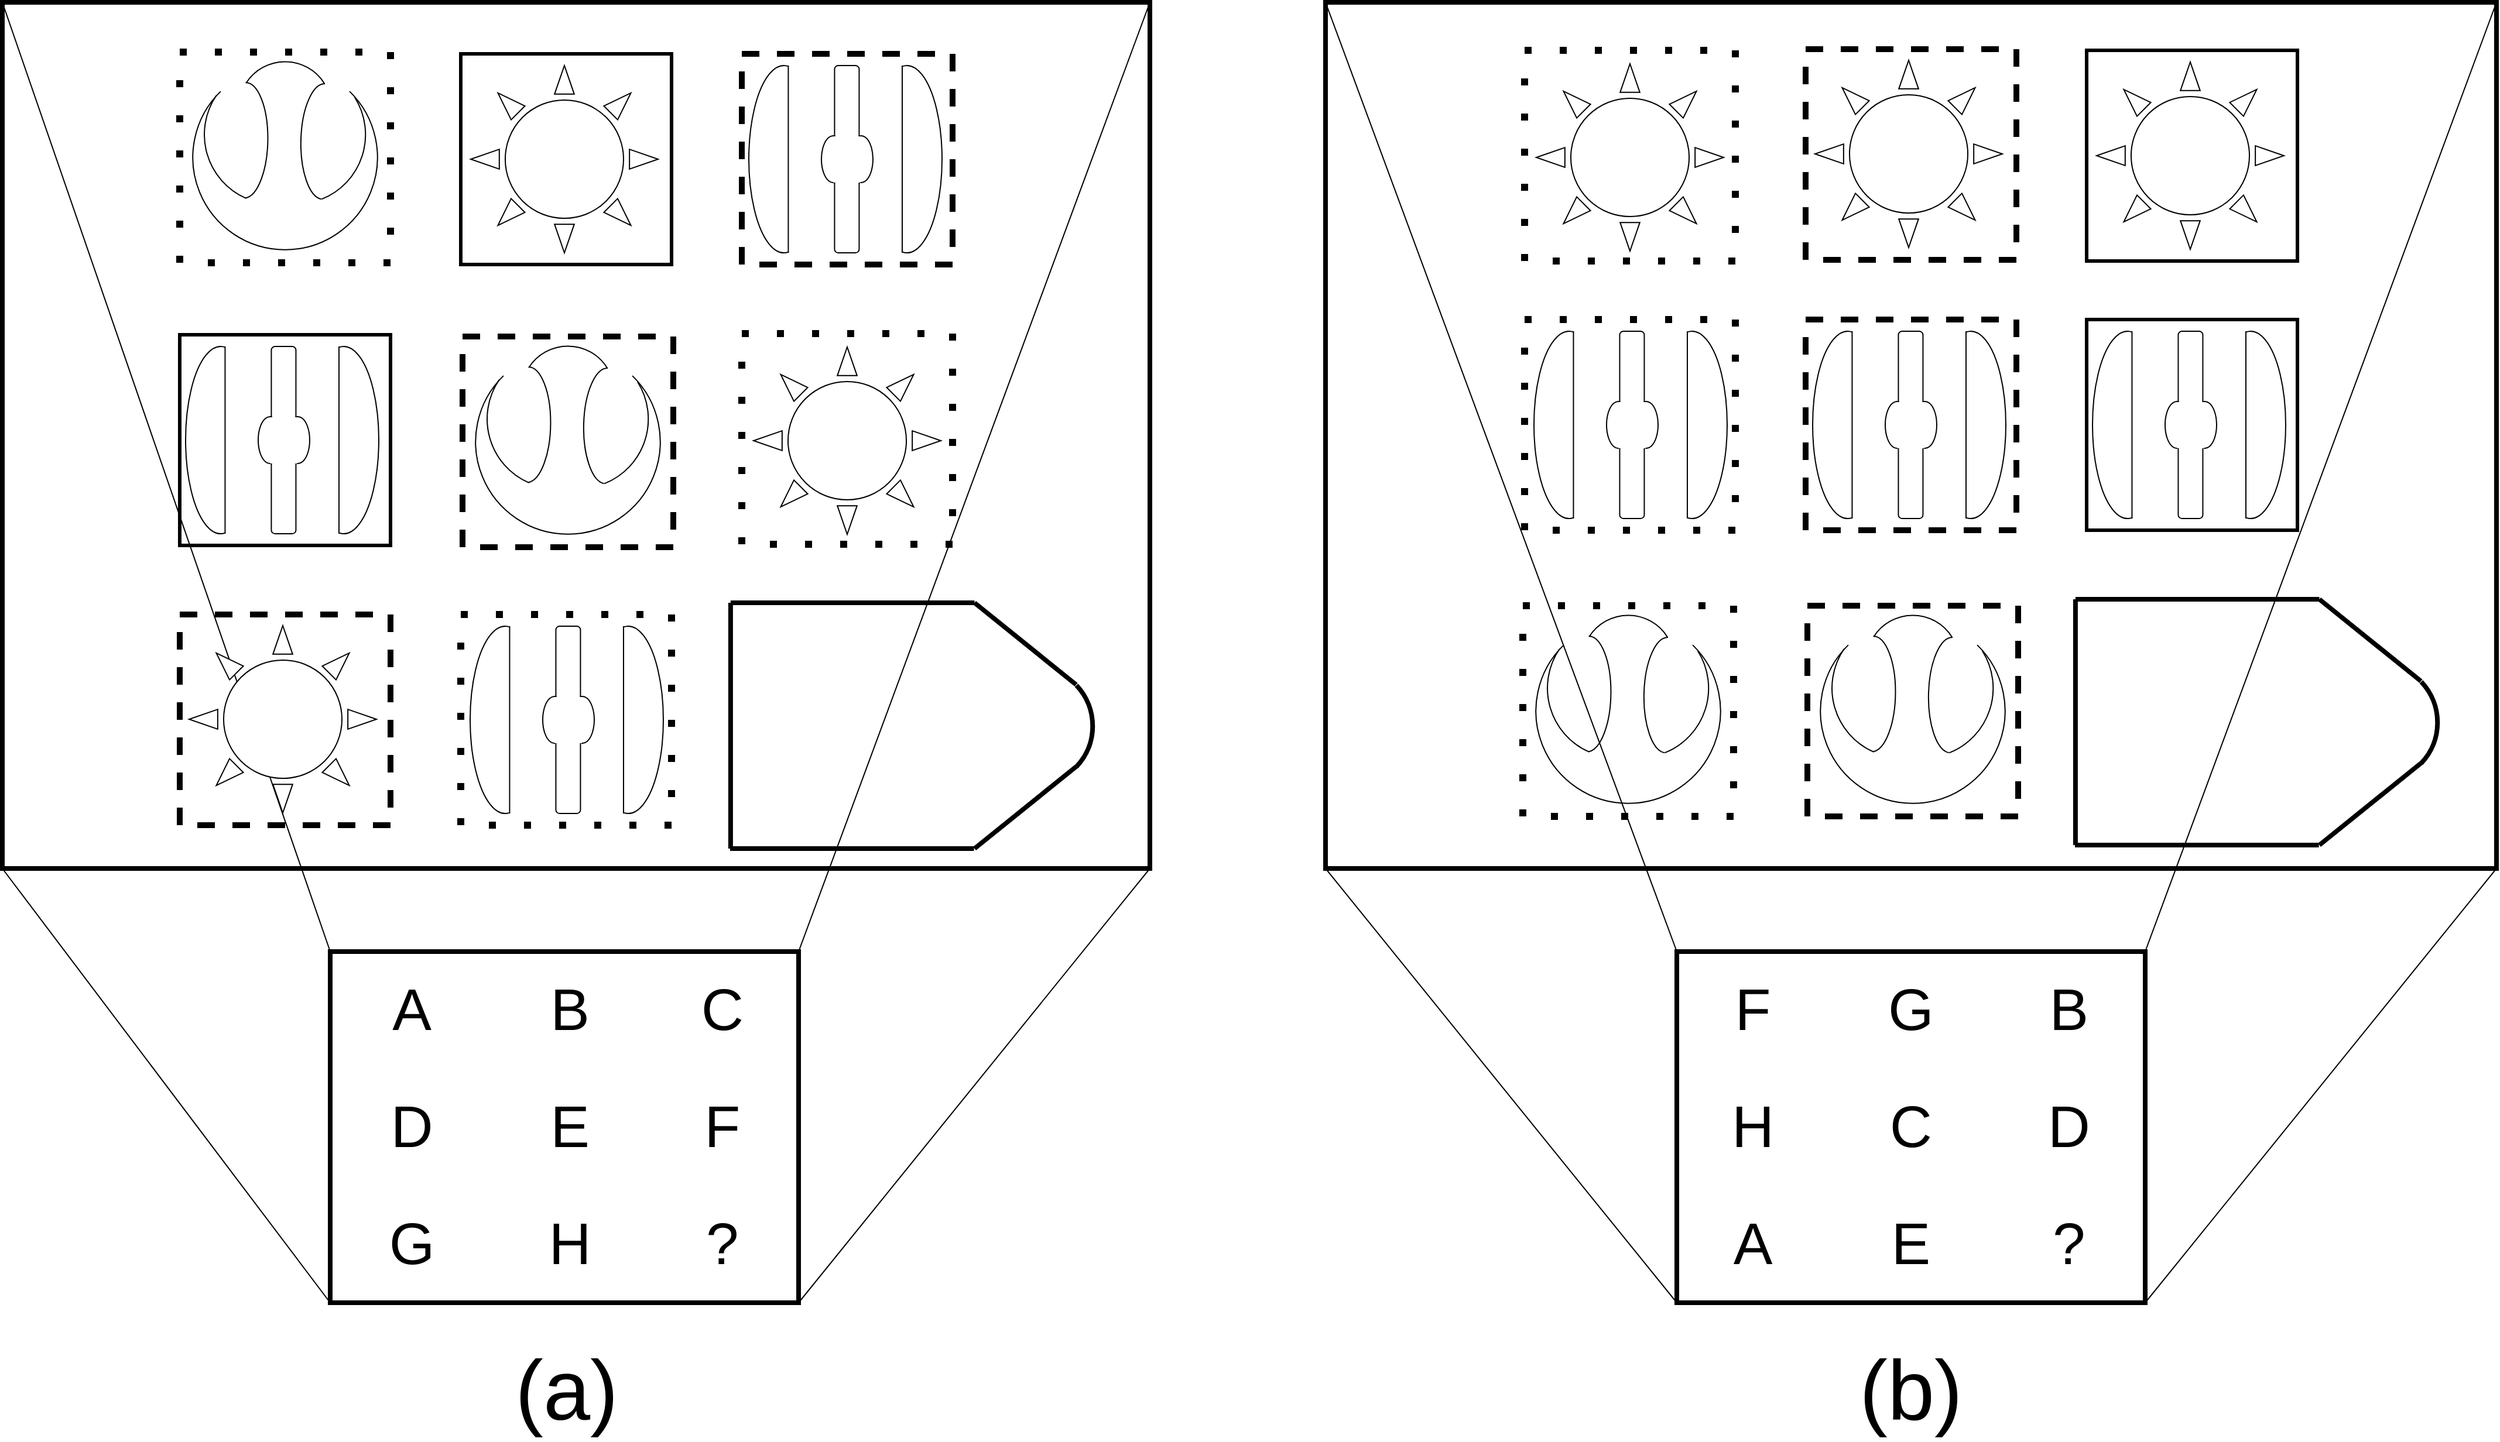 <mxfile version="12.9.13" type="device"><diagram id="jksH0G1JqViHmrjZxsYp" name="Page-1"><mxGraphModel dx="1367" dy="2660" grid="1" gridSize="10" guides="1" tooltips="1" connect="1" arrows="1" fold="1" page="1" pageScale="1" pageWidth="827" pageHeight="1169" math="0" shadow="0"><root><mxCell id="0"/><mxCell id="1" parent="0"/><mxCell id="DJVekBcL0Vunq9zLqkoI-1" value="" style="rounded=0;whiteSpace=wrap;html=1;strokeColor=#000000;strokeWidth=4;fillColor=none;" parent="1" vertex="1"><mxGeometry x="2760" y="-21" width="1000" height="740" as="geometry"/></mxCell><mxCell id="DJVekBcL0Vunq9zLqkoI-62" value="" style="group" parent="1" vertex="1" connectable="0"><mxGeometry x="3400" y="489" width="330.562" height="210" as="geometry"/></mxCell><mxCell id="DJVekBcL0Vunq9zLqkoI-63" value="" style="endArrow=none;html=1;strokeWidth=4;" parent="DJVekBcL0Vunq9zLqkoI-62" edge="1"><mxGeometry width="50" height="50" relative="1" as="geometry"><mxPoint x="0.451" y="210" as="sourcePoint"/><mxPoint x="0.451" as="targetPoint"/></mxGeometry></mxCell><mxCell id="DJVekBcL0Vunq9zLqkoI-64" value="" style="endArrow=none;html=1;strokeWidth=4;" parent="DJVekBcL0Vunq9zLqkoI-62" edge="1"><mxGeometry width="50" height="50" relative="1" as="geometry"><mxPoint x="208.744" as="sourcePoint"/><mxPoint x="0.451" as="targetPoint"/></mxGeometry></mxCell><mxCell id="DJVekBcL0Vunq9zLqkoI-65" value="" style="endArrow=none;html=1;strokeWidth=4;" parent="DJVekBcL0Vunq9zLqkoI-62" edge="1"><mxGeometry width="50" height="50" relative="1" as="geometry"><mxPoint x="208.293" y="210" as="sourcePoint"/><mxPoint y="210" as="targetPoint"/></mxGeometry></mxCell><mxCell id="DJVekBcL0Vunq9zLqkoI-66" value="" style="endArrow=none;html=1;strokeWidth=4;" parent="DJVekBcL0Vunq9zLqkoI-62" edge="1"><mxGeometry width="50" height="50" relative="1" as="geometry"><mxPoint x="208.744" as="sourcePoint"/><mxPoint x="295.533" y="70" as="targetPoint"/></mxGeometry></mxCell><mxCell id="DJVekBcL0Vunq9zLqkoI-67" value="" style="endArrow=none;html=1;strokeWidth=4;" parent="DJVekBcL0Vunq9zLqkoI-62" edge="1"><mxGeometry width="50" height="50" relative="1" as="geometry"><mxPoint x="295.533" y="140" as="sourcePoint"/><mxPoint x="208.744" y="210" as="targetPoint"/></mxGeometry></mxCell><mxCell id="DJVekBcL0Vunq9zLqkoI-68" value="" style="verticalLabelPosition=bottom;verticalAlign=top;html=1;shape=mxgraph.basic.arc;startAngle=0.755;endAngle=0.997;fillColor=none;direction=west;rotation=315;strokeWidth=4;" parent="DJVekBcL0Vunq9zLqkoI-62" vertex="1"><mxGeometry x="208.744" y="54.25" width="100.675" height="101.5" as="geometry"/></mxCell><mxCell id="QsXXoDZoos-LrHOMUJ7a-1" value="" style="group" vertex="1" connectable="0" parent="1"><mxGeometry x="3410" y="20" width="180" height="180" as="geometry"/></mxCell><mxCell id="DJVekBcL0Vunq9zLqkoI-5" value="" style="whiteSpace=wrap;html=1;aspect=fixed;strokeColor=#000000;strokeWidth=3;fillColor=none;" parent="QsXXoDZoos-LrHOMUJ7a-1" vertex="1"><mxGeometry width="180" height="180" as="geometry"/></mxCell><mxCell id="DJVekBcL0Vunq9zLqkoI-53" value="" style="verticalLabelPosition=bottom;verticalAlign=top;html=1;shape=mxgraph.basic.sun" parent="QsXXoDZoos-LrHOMUJ7a-1" vertex="1"><mxGeometry x="8.49" y="10" width="160" height="160" as="geometry"/></mxCell><mxCell id="QsXXoDZoos-LrHOMUJ7a-2" value="" style="group" vertex="1" connectable="0" parent="1"><mxGeometry x="2930" y="250" width="180" height="180" as="geometry"/></mxCell><mxCell id="DJVekBcL0Vunq9zLqkoI-8" value="" style="whiteSpace=wrap;html=1;aspect=fixed;strokeColor=#000000;strokeWidth=6;fillColor=none;dashed=1;dashPattern=1 4;" parent="QsXXoDZoos-LrHOMUJ7a-2" vertex="1"><mxGeometry width="180" height="180" as="geometry"/></mxCell><mxCell id="DJVekBcL0Vunq9zLqkoI-33" value="" style="group" parent="QsXXoDZoos-LrHOMUJ7a-2" vertex="1" connectable="0"><mxGeometry x="8" y="10" width="164.99" height="160" as="geometry"/></mxCell><mxCell id="DJVekBcL0Vunq9zLqkoI-34" value="" style="verticalLabelPosition=bottom;verticalAlign=top;html=1;shape=mxgraph.basic.arc;startAngle=0.479;endAngle=0.021;rotation=-180;" parent="DJVekBcL0Vunq9zLqkoI-33" vertex="1"><mxGeometry x="104.99" width="60" height="160" as="geometry"/></mxCell><mxCell id="DJVekBcL0Vunq9zLqkoI-35" value="" style="endArrow=none;html=1;" parent="DJVekBcL0Vunq9zLqkoI-33" edge="1"><mxGeometry width="50" height="50" relative="1" as="geometry"><mxPoint x="130.99" as="sourcePoint"/><mxPoint x="130.99" y="160" as="targetPoint"/></mxGeometry></mxCell><mxCell id="DJVekBcL0Vunq9zLqkoI-36" value="" style="rounded=1;whiteSpace=wrap;html=1;rotation=90;fillColor=none;" parent="DJVekBcL0Vunq9zLqkoI-33" vertex="1"><mxGeometry x="3.72" y="69.5" width="160" height="21" as="geometry"/></mxCell><mxCell id="DJVekBcL0Vunq9zLqkoI-37" value="" style="verticalLabelPosition=bottom;verticalAlign=top;html=1;shape=mxgraph.basic.arc;startAngle=0.479;endAngle=0.021;" parent="DJVekBcL0Vunq9zLqkoI-33" vertex="1"><mxGeometry width="60" height="160" as="geometry"/></mxCell><mxCell id="DJVekBcL0Vunq9zLqkoI-38" value="" style="endArrow=none;html=1;" parent="DJVekBcL0Vunq9zLqkoI-33" edge="1"><mxGeometry width="50" height="50" relative="1" as="geometry"><mxPoint x="33.72" y="160" as="sourcePoint"/><mxPoint x="33.72" as="targetPoint"/></mxGeometry></mxCell><mxCell id="DJVekBcL0Vunq9zLqkoI-39" value="" style="verticalLabelPosition=bottom;verticalAlign=top;html=1;shape=mxgraph.basic.arc;startAngle=0.466;endAngle=0.029;strokeWidth=1;fillColor=#000000;" parent="DJVekBcL0Vunq9zLqkoI-33" vertex="1"><mxGeometry x="61.99" y="60" width="20" height="40" as="geometry"/></mxCell><mxCell id="DJVekBcL0Vunq9zLqkoI-40" value="" style="verticalLabelPosition=bottom;verticalAlign=top;html=1;shape=mxgraph.basic.arc;startAngle=0.466;endAngle=0.029;strokeWidth=1;fillColor=#000000;direction=west;" parent="DJVekBcL0Vunq9zLqkoI-33" vertex="1"><mxGeometry x="85.99" y="60" width="20" height="40" as="geometry"/></mxCell><mxCell id="DJVekBcL0Vunq9zLqkoI-41" value="" style="rounded=0;whiteSpace=wrap;html=1;strokeWidth=1;fillColor=#FFFFFF;strokeColor=none;" parent="DJVekBcL0Vunq9zLqkoI-33" vertex="1"><mxGeometry x="72.22" y="60.5" width="23" height="39.5" as="geometry"/></mxCell><mxCell id="QsXXoDZoos-LrHOMUJ7a-3" value="" style="group" vertex="1" connectable="0" parent="1"><mxGeometry x="3170" y="250" width="180" height="180" as="geometry"/></mxCell><mxCell id="DJVekBcL0Vunq9zLqkoI-7" value="" style="whiteSpace=wrap;html=1;aspect=fixed;strokeColor=#000000;strokeWidth=5;fillColor=none;dashed=1;perimeterSpacing=1;" parent="QsXXoDZoos-LrHOMUJ7a-3" vertex="1"><mxGeometry width="180" height="180" as="geometry"/></mxCell><mxCell id="DJVekBcL0Vunq9zLqkoI-24" value="" style="group" parent="QsXXoDZoos-LrHOMUJ7a-3" vertex="1" connectable="0"><mxGeometry x="6" y="10" width="164.99" height="160" as="geometry"/></mxCell><mxCell id="DJVekBcL0Vunq9zLqkoI-25" value="" style="verticalLabelPosition=bottom;verticalAlign=top;html=1;shape=mxgraph.basic.arc;startAngle=0.479;endAngle=0.021;rotation=-180;" parent="DJVekBcL0Vunq9zLqkoI-24" vertex="1"><mxGeometry x="104.99" width="60" height="160" as="geometry"/></mxCell><mxCell id="DJVekBcL0Vunq9zLqkoI-26" value="" style="endArrow=none;html=1;" parent="DJVekBcL0Vunq9zLqkoI-24" edge="1"><mxGeometry width="50" height="50" relative="1" as="geometry"><mxPoint x="130.99" as="sourcePoint"/><mxPoint x="130.99" y="160" as="targetPoint"/></mxGeometry></mxCell><mxCell id="DJVekBcL0Vunq9zLqkoI-27" value="" style="rounded=1;whiteSpace=wrap;html=1;rotation=90;fillColor=none;" parent="DJVekBcL0Vunq9zLqkoI-24" vertex="1"><mxGeometry x="3.72" y="69.5" width="160" height="21" as="geometry"/></mxCell><mxCell id="DJVekBcL0Vunq9zLqkoI-28" value="" style="verticalLabelPosition=bottom;verticalAlign=top;html=1;shape=mxgraph.basic.arc;startAngle=0.479;endAngle=0.021;" parent="DJVekBcL0Vunq9zLqkoI-24" vertex="1"><mxGeometry width="60" height="160" as="geometry"/></mxCell><mxCell id="DJVekBcL0Vunq9zLqkoI-29" value="" style="endArrow=none;html=1;" parent="DJVekBcL0Vunq9zLqkoI-24" edge="1"><mxGeometry width="50" height="50" relative="1" as="geometry"><mxPoint x="33.72" y="160" as="sourcePoint"/><mxPoint x="33.72" as="targetPoint"/></mxGeometry></mxCell><mxCell id="DJVekBcL0Vunq9zLqkoI-30" value="" style="verticalLabelPosition=bottom;verticalAlign=top;html=1;shape=mxgraph.basic.arc;startAngle=0.466;endAngle=0.029;strokeWidth=1;fillColor=#000000;" parent="DJVekBcL0Vunq9zLqkoI-24" vertex="1"><mxGeometry x="61.99" y="60" width="20" height="40" as="geometry"/></mxCell><mxCell id="DJVekBcL0Vunq9zLqkoI-31" value="" style="verticalLabelPosition=bottom;verticalAlign=top;html=1;shape=mxgraph.basic.arc;startAngle=0.466;endAngle=0.029;strokeWidth=1;fillColor=#000000;direction=west;" parent="DJVekBcL0Vunq9zLqkoI-24" vertex="1"><mxGeometry x="85.99" y="60" width="20" height="40" as="geometry"/></mxCell><mxCell id="DJVekBcL0Vunq9zLqkoI-32" value="" style="rounded=0;whiteSpace=wrap;html=1;strokeWidth=1;fillColor=#FFFFFF;strokeColor=none;" parent="DJVekBcL0Vunq9zLqkoI-24" vertex="1"><mxGeometry x="72.22" y="60.5" width="23" height="39.5" as="geometry"/></mxCell><mxCell id="QsXXoDZoos-LrHOMUJ7a-4" value="" style="group" vertex="1" connectable="0" parent="1"><mxGeometry x="2906.993" y="473.003" width="223" height="223" as="geometry"/></mxCell><mxCell id="DJVekBcL0Vunq9zLqkoI-9" value="" style="group" parent="QsXXoDZoos-LrHOMUJ7a-4" vertex="1" connectable="0"><mxGeometry width="223" height="223" as="geometry"/></mxCell><mxCell id="DJVekBcL0Vunq9zLqkoI-10" value="" style="verticalLabelPosition=bottom;verticalAlign=top;html=1;shape=mxgraph.basic.arc;startAngle=0.248;endAngle=0.002;direction=east;rotation=315;" parent="DJVekBcL0Vunq9zLqkoI-9" vertex="1"><mxGeometry x="32.658" y="32.658" width="157.685" height="157.685" as="geometry"/></mxCell><mxCell id="DJVekBcL0Vunq9zLqkoI-11" value="" style="verticalLabelPosition=bottom;verticalAlign=top;html=1;shape=mxgraph.basic.arc;startAngle=0.657;endAngle=0.938;rotation=1;direction=west;" parent="DJVekBcL0Vunq9zLqkoI-9" vertex="1"><mxGeometry x="62.223" y="32.658" width="117.919" height="118.609" as="geometry"/></mxCell><mxCell id="DJVekBcL0Vunq9zLqkoI-12" value="" style="verticalLabelPosition=bottom;verticalAlign=top;html=1;shape=mxgraph.basic.arc;startAngle=0.657;endAngle=0.938;rotation=1;direction=west;flipH=1;" parent="DJVekBcL0Vunq9zLqkoI-9" vertex="1"><mxGeometry x="42.513" y="32.658" width="117.919" height="118.609" as="geometry"/></mxCell><mxCell id="DJVekBcL0Vunq9zLqkoI-13" value="" style="verticalLabelPosition=bottom;verticalAlign=top;html=1;shape=mxgraph.basic.arc;startAngle=0.5;endAngle=0.988;rotation=1;direction=west;" parent="DJVekBcL0Vunq9zLqkoI-9" vertex="1"><mxGeometry x="57.296" y="47.441" width="39.421" height="98.898" as="geometry"/></mxCell><mxCell id="DJVekBcL0Vunq9zLqkoI-14" value="" style="verticalLabelPosition=bottom;verticalAlign=top;html=1;shape=mxgraph.basic.arc;startAngle=0.5;endAngle=0.988;rotation=1;direction=west;flipH=1;" parent="DJVekBcL0Vunq9zLqkoI-9" vertex="1"><mxGeometry x="124.952" y="48.426" width="39.421" height="98.898" as="geometry"/></mxCell><mxCell id="DJVekBcL0Vunq9zLqkoI-15" value="" style="verticalLabelPosition=bottom;verticalAlign=top;html=1;shape=mxgraph.basic.arc;startAngle=0.839;endAngle=0.162;" parent="DJVekBcL0Vunq9zLqkoI-9" vertex="1"><mxGeometry x="72.079" y="29.701" width="78.842" height="78.497" as="geometry"/></mxCell><mxCell id="DJVekBcL0Vunq9zLqkoI-16" value="" style="whiteSpace=wrap;html=1;aspect=fixed;strokeColor=#000000;strokeWidth=6;fillColor=none;dashed=1;dashPattern=1 4;" parent="DJVekBcL0Vunq9zLqkoI-9" vertex="1"><mxGeometry x="21.497" y="21.497" width="180" height="180" as="geometry"/></mxCell><mxCell id="QsXXoDZoos-LrHOMUJ7a-5" value="" style="group" vertex="1" connectable="0" parent="1"><mxGeometry x="3170" y="19" width="180" height="180" as="geometry"/></mxCell><mxCell id="DJVekBcL0Vunq9zLqkoI-6" value="" style="whiteSpace=wrap;html=1;aspect=fixed;strokeColor=#000000;strokeWidth=5;fillColor=none;dashed=1;perimeterSpacing=1;" parent="QsXXoDZoos-LrHOMUJ7a-5" vertex="1"><mxGeometry width="180" height="180" as="geometry"/></mxCell><mxCell id="DJVekBcL0Vunq9zLqkoI-51" value="" style="verticalLabelPosition=bottom;verticalAlign=top;html=1;shape=mxgraph.basic.sun" parent="QsXXoDZoos-LrHOMUJ7a-5" vertex="1"><mxGeometry x="8" y="9.5" width="160" height="160" as="geometry"/></mxCell><mxCell id="QsXXoDZoos-LrHOMUJ7a-6" value="" style="group" vertex="1" connectable="0" parent="1"><mxGeometry x="3410" y="250" width="180" height="180" as="geometry"/></mxCell><mxCell id="DJVekBcL0Vunq9zLqkoI-4" value="" style="whiteSpace=wrap;html=1;aspect=fixed;strokeColor=#000000;strokeWidth=3;fillColor=none;" parent="QsXXoDZoos-LrHOMUJ7a-6" vertex="1"><mxGeometry width="180" height="180" as="geometry"/></mxCell><mxCell id="DJVekBcL0Vunq9zLqkoI-42" value="" style="group" parent="QsXXoDZoos-LrHOMUJ7a-6" vertex="1" connectable="0"><mxGeometry x="5" y="10" width="164.99" height="160" as="geometry"/></mxCell><mxCell id="DJVekBcL0Vunq9zLqkoI-43" value="" style="verticalLabelPosition=bottom;verticalAlign=top;html=1;shape=mxgraph.basic.arc;startAngle=0.479;endAngle=0.021;rotation=-180;" parent="DJVekBcL0Vunq9zLqkoI-42" vertex="1"><mxGeometry x="104.99" width="60" height="160" as="geometry"/></mxCell><mxCell id="DJVekBcL0Vunq9zLqkoI-44" value="" style="endArrow=none;html=1;" parent="DJVekBcL0Vunq9zLqkoI-42" edge="1"><mxGeometry width="50" height="50" relative="1" as="geometry"><mxPoint x="130.99" as="sourcePoint"/><mxPoint x="130.99" y="160" as="targetPoint"/></mxGeometry></mxCell><mxCell id="DJVekBcL0Vunq9zLqkoI-45" value="" style="rounded=1;whiteSpace=wrap;html=1;rotation=90;fillColor=none;" parent="DJVekBcL0Vunq9zLqkoI-42" vertex="1"><mxGeometry x="3.72" y="69.5" width="160" height="21" as="geometry"/></mxCell><mxCell id="DJVekBcL0Vunq9zLqkoI-46" value="" style="verticalLabelPosition=bottom;verticalAlign=top;html=1;shape=mxgraph.basic.arc;startAngle=0.479;endAngle=0.021;" parent="DJVekBcL0Vunq9zLqkoI-42" vertex="1"><mxGeometry width="60" height="160" as="geometry"/></mxCell><mxCell id="DJVekBcL0Vunq9zLqkoI-47" value="" style="endArrow=none;html=1;" parent="DJVekBcL0Vunq9zLqkoI-42" edge="1"><mxGeometry width="50" height="50" relative="1" as="geometry"><mxPoint x="33.72" y="160" as="sourcePoint"/><mxPoint x="33.72" as="targetPoint"/></mxGeometry></mxCell><mxCell id="DJVekBcL0Vunq9zLqkoI-48" value="" style="verticalLabelPosition=bottom;verticalAlign=top;html=1;shape=mxgraph.basic.arc;startAngle=0.466;endAngle=0.029;strokeWidth=1;fillColor=#000000;" parent="DJVekBcL0Vunq9zLqkoI-42" vertex="1"><mxGeometry x="61.99" y="60" width="20" height="40" as="geometry"/></mxCell><mxCell id="DJVekBcL0Vunq9zLqkoI-49" value="" style="verticalLabelPosition=bottom;verticalAlign=top;html=1;shape=mxgraph.basic.arc;startAngle=0.466;endAngle=0.029;strokeWidth=1;fillColor=#000000;direction=west;" parent="DJVekBcL0Vunq9zLqkoI-42" vertex="1"><mxGeometry x="85.99" y="60" width="20" height="40" as="geometry"/></mxCell><mxCell id="DJVekBcL0Vunq9zLqkoI-50" value="" style="rounded=0;whiteSpace=wrap;html=1;strokeWidth=1;fillColor=#FFFFFF;strokeColor=none;" parent="DJVekBcL0Vunq9zLqkoI-42" vertex="1"><mxGeometry x="72.22" y="60.5" width="23" height="39.5" as="geometry"/></mxCell><mxCell id="QsXXoDZoos-LrHOMUJ7a-7" value="" style="group" vertex="1" connectable="0" parent="1"><mxGeometry x="2930" y="20" width="180" height="180" as="geometry"/></mxCell><mxCell id="DJVekBcL0Vunq9zLqkoI-2" value="" style="whiteSpace=wrap;html=1;aspect=fixed;strokeColor=#000000;strokeWidth=6;fillColor=none;dashed=1;dashPattern=1 4;" parent="QsXXoDZoos-LrHOMUJ7a-7" vertex="1"><mxGeometry width="180" height="180" as="geometry"/></mxCell><mxCell id="DJVekBcL0Vunq9zLqkoI-52" value="" style="verticalLabelPosition=bottom;verticalAlign=top;html=1;shape=mxgraph.basic.sun" parent="QsXXoDZoos-LrHOMUJ7a-7" vertex="1"><mxGeometry x="10" y="11.5" width="160" height="160" as="geometry"/></mxCell><mxCell id="QsXXoDZoos-LrHOMUJ7a-69" value="" style="rounded=0;whiteSpace=wrap;html=1;strokeColor=#000000;strokeWidth=4;fillColor=none;" vertex="1" parent="1"><mxGeometry x="1630" y="-21" width="980" height="740" as="geometry"/></mxCell><mxCell id="QsXXoDZoos-LrHOMUJ7a-131" value="&lt;table border=&quot;0&quot; width=&quot;100%&quot; style=&quot;width: 100% ; height: 100% ; border-collapse: collapse ; font-size: 50px&quot;&gt;&lt;tbody&gt;&lt;tr&gt;&lt;td align=&quot;center&quot;&gt;&lt;font style=&quot;font-size: 50px&quot;&gt;A&lt;/font&gt;&lt;/td&gt;&lt;td align=&quot;center&quot;&gt;&lt;font style=&quot;font-size: 50px&quot;&gt;B&lt;/font&gt;&lt;/td&gt;&lt;td align=&quot;center&quot;&gt;&lt;font style=&quot;font-size: 50px&quot;&gt;C&lt;/font&gt;&lt;/td&gt;&lt;/tr&gt;&lt;tr&gt;&lt;td align=&quot;center&quot;&gt;&lt;font style=&quot;font-size: 50px&quot;&gt;D&lt;/font&gt;&lt;/td&gt;&lt;td align=&quot;center&quot;&gt;&lt;font style=&quot;font-size: 50px&quot;&gt;E&lt;/font&gt;&lt;/td&gt;&lt;td align=&quot;center&quot;&gt;&lt;font style=&quot;font-size: 50px&quot;&gt;F&lt;/font&gt;&lt;/td&gt;&lt;/tr&gt;&lt;tr&gt;&lt;td align=&quot;center&quot;&gt;&lt;font style=&quot;font-size: 50px&quot;&gt;G&lt;/font&gt;&lt;/td&gt;&lt;td align=&quot;center&quot;&gt;&lt;font style=&quot;font-size: 50px&quot;&gt;H&lt;/font&gt;&lt;/td&gt;&lt;td align=&quot;center&quot;&gt;&lt;font style=&quot;font-size: 50px&quot;&gt;?&lt;/font&gt;&lt;/td&gt;&lt;/tr&gt;&lt;/tbody&gt;&lt;/table&gt;" style="text;html=1;strokeColor=#000000;fillColor=none;overflow=fill;strokeWidth=4;" vertex="1" parent="1"><mxGeometry x="1910" y="790" width="400" height="300" as="geometry"/></mxCell><mxCell id="QsXXoDZoos-LrHOMUJ7a-132" value="&lt;table border=&quot;0&quot; width=&quot;100%&quot; style=&quot;width: 100% ; height: 100% ; border-collapse: collapse ; font-size: 50px&quot;&gt;&lt;tbody&gt;&lt;tr&gt;&lt;td align=&quot;center&quot;&gt;&lt;font style=&quot;font-size: 50px&quot;&gt;F&lt;/font&gt;&lt;/td&gt;&lt;td align=&quot;center&quot;&gt;&lt;font style=&quot;font-size: 50px&quot;&gt;G&lt;/font&gt;&lt;/td&gt;&lt;td align=&quot;center&quot;&gt;&lt;font style=&quot;font-size: 50px&quot;&gt;B&lt;/font&gt;&lt;/td&gt;&lt;/tr&gt;&lt;tr&gt;&lt;td align=&quot;center&quot;&gt;&lt;font style=&quot;font-size: 50px&quot;&gt;H&lt;/font&gt;&lt;/td&gt;&lt;td align=&quot;center&quot;&gt;&lt;font style=&quot;font-size: 50px&quot;&gt;C&lt;/font&gt;&lt;/td&gt;&lt;td align=&quot;center&quot;&gt;&lt;font style=&quot;font-size: 50px&quot;&gt;D&lt;/font&gt;&lt;/td&gt;&lt;/tr&gt;&lt;tr&gt;&lt;td align=&quot;center&quot;&gt;&lt;font style=&quot;font-size: 50px&quot;&gt;A&lt;/font&gt;&lt;/td&gt;&lt;td align=&quot;center&quot;&gt;&lt;font style=&quot;font-size: 50px&quot;&gt;E&lt;/font&gt;&lt;/td&gt;&lt;td align=&quot;center&quot;&gt;&lt;font style=&quot;font-size: 50px&quot;&gt;?&lt;/font&gt;&lt;/td&gt;&lt;/tr&gt;&lt;/tbody&gt;&lt;/table&gt;" style="text;html=1;strokeColor=#000000;fillColor=none;overflow=fill;strokeWidth=4;" vertex="1" parent="1"><mxGeometry x="3060" y="790" width="400" height="300" as="geometry"/></mxCell><mxCell id="QsXXoDZoos-LrHOMUJ7a-139" value="" style="endArrow=none;html=1;entryX=0;entryY=1;entryDx=0;entryDy=0;exitX=0;exitY=1;exitDx=0;exitDy=0;" edge="1" parent="1" source="QsXXoDZoos-LrHOMUJ7a-69" target="QsXXoDZoos-LrHOMUJ7a-131"><mxGeometry width="50" height="50" relative="1" as="geometry"><mxPoint x="1350" y="230" as="sourcePoint"/><mxPoint x="1400" y="180" as="targetPoint"/></mxGeometry></mxCell><mxCell id="QsXXoDZoos-LrHOMUJ7a-140" value="" style="endArrow=none;html=1;entryX=0;entryY=0;entryDx=0;entryDy=0;exitX=0;exitY=0;exitDx=0;exitDy=0;" edge="1" parent="1" source="QsXXoDZoos-LrHOMUJ7a-69" target="QsXXoDZoos-LrHOMUJ7a-131"><mxGeometry width="50" height="50" relative="1" as="geometry"><mxPoint x="1200" y="500" as="sourcePoint"/><mxPoint x="1250" y="450" as="targetPoint"/></mxGeometry></mxCell><mxCell id="QsXXoDZoos-LrHOMUJ7a-141" value="" style="endArrow=none;html=1;entryX=1;entryY=0;entryDx=0;entryDy=0;exitX=1;exitY=0;exitDx=0;exitDy=0;" edge="1" parent="1" source="QsXXoDZoos-LrHOMUJ7a-69" target="QsXXoDZoos-LrHOMUJ7a-131"><mxGeometry width="50" height="50" relative="1" as="geometry"><mxPoint x="1280" y="340" as="sourcePoint"/><mxPoint x="1330" y="290" as="targetPoint"/></mxGeometry></mxCell><mxCell id="QsXXoDZoos-LrHOMUJ7a-142" value="" style="endArrow=none;html=1;entryX=1;entryY=1;entryDx=0;entryDy=0;exitX=1;exitY=1;exitDx=0;exitDy=0;" edge="1" parent="1" source="QsXXoDZoos-LrHOMUJ7a-69" target="QsXXoDZoos-LrHOMUJ7a-131"><mxGeometry width="50" height="50" relative="1" as="geometry"><mxPoint x="1260" y="470" as="sourcePoint"/><mxPoint x="1310" y="420" as="targetPoint"/></mxGeometry></mxCell><mxCell id="QsXXoDZoos-LrHOMUJ7a-143" value="" style="endArrow=none;html=1;entryX=0;entryY=0;entryDx=0;entryDy=0;exitX=0;exitY=0;exitDx=0;exitDy=0;" edge="1" parent="1" source="QsXXoDZoos-LrHOMUJ7a-132" target="DJVekBcL0Vunq9zLqkoI-1"><mxGeometry width="50" height="50" relative="1" as="geometry"><mxPoint x="2670" y="-430" as="sourcePoint"/><mxPoint x="2720" y="-480" as="targetPoint"/></mxGeometry></mxCell><mxCell id="QsXXoDZoos-LrHOMUJ7a-144" value="" style="endArrow=none;html=1;entryX=1;entryY=0;entryDx=0;entryDy=0;exitX=1;exitY=0;exitDx=0;exitDy=0;" edge="1" parent="1" source="QsXXoDZoos-LrHOMUJ7a-132" target="DJVekBcL0Vunq9zLqkoI-1"><mxGeometry width="50" height="50" relative="1" as="geometry"><mxPoint x="2940" y="-380" as="sourcePoint"/><mxPoint x="2990" y="-430" as="targetPoint"/></mxGeometry></mxCell><mxCell id="QsXXoDZoos-LrHOMUJ7a-145" value="" style="endArrow=none;html=1;entryX=0;entryY=1;entryDx=0;entryDy=0;exitX=0;exitY=1;exitDx=0;exitDy=0;" edge="1" parent="1" source="QsXXoDZoos-LrHOMUJ7a-132" target="DJVekBcL0Vunq9zLqkoI-1"><mxGeometry width="50" height="50" relative="1" as="geometry"><mxPoint x="3030" y="-360" as="sourcePoint"/><mxPoint x="3080" y="-410" as="targetPoint"/></mxGeometry></mxCell><mxCell id="QsXXoDZoos-LrHOMUJ7a-146" value="" style="endArrow=none;html=1;entryX=1;entryY=1;entryDx=0;entryDy=0;exitX=1;exitY=1;exitDx=0;exitDy=0;" edge="1" parent="1" source="QsXXoDZoos-LrHOMUJ7a-132" target="DJVekBcL0Vunq9zLqkoI-1"><mxGeometry width="50" height="50" relative="1" as="geometry"><mxPoint x="3450" y="-580" as="sourcePoint"/><mxPoint x="3500" y="-630" as="targetPoint"/></mxGeometry></mxCell><mxCell id="QsXXoDZoos-LrHOMUJ7a-147" value="&lt;font style=&quot;font-size: 72px&quot;&gt;(a)&lt;/font&gt;" style="text;html=1;strokeColor=none;fillColor=none;align=center;verticalAlign=middle;whiteSpace=wrap;rounded=0;" vertex="1" parent="1"><mxGeometry x="2091.5" y="1140" width="40" height="50" as="geometry"/></mxCell><mxCell id="QsXXoDZoos-LrHOMUJ7a-148" value="&lt;font style=&quot;font-size: 72px&quot;&gt;(b)&lt;/font&gt;" style="text;html=1;strokeColor=none;fillColor=none;align=center;verticalAlign=middle;whiteSpace=wrap;rounded=0;" vertex="1" parent="1"><mxGeometry x="3240" y="1140" width="40" height="50" as="geometry"/></mxCell><mxCell id="QsXXoDZoos-LrHOMUJ7a-151" value="" style="group;strokeWidth=4;" vertex="1" connectable="0" parent="1"><mxGeometry x="3150.003" y="473.003" width="223" height="223" as="geometry"/></mxCell><mxCell id="QsXXoDZoos-LrHOMUJ7a-152" value="" style="group" vertex="1" connectable="0" parent="QsXXoDZoos-LrHOMUJ7a-151"><mxGeometry width="223" height="223" as="geometry"/></mxCell><mxCell id="QsXXoDZoos-LrHOMUJ7a-153" value="" style="verticalLabelPosition=bottom;verticalAlign=top;html=1;shape=mxgraph.basic.arc;startAngle=0.248;endAngle=0.002;direction=east;rotation=315;" vertex="1" parent="QsXXoDZoos-LrHOMUJ7a-152"><mxGeometry x="32.658" y="32.658" width="157.685" height="157.685" as="geometry"/></mxCell><mxCell id="QsXXoDZoos-LrHOMUJ7a-154" value="" style="verticalLabelPosition=bottom;verticalAlign=top;html=1;shape=mxgraph.basic.arc;startAngle=0.657;endAngle=0.938;rotation=1;direction=west;" vertex="1" parent="QsXXoDZoos-LrHOMUJ7a-152"><mxGeometry x="62.223" y="32.658" width="117.919" height="118.609" as="geometry"/></mxCell><mxCell id="QsXXoDZoos-LrHOMUJ7a-155" value="" style="verticalLabelPosition=bottom;verticalAlign=top;html=1;shape=mxgraph.basic.arc;startAngle=0.657;endAngle=0.938;rotation=1;direction=west;flipH=1;" vertex="1" parent="QsXXoDZoos-LrHOMUJ7a-152"><mxGeometry x="42.513" y="32.658" width="117.919" height="118.609" as="geometry"/></mxCell><mxCell id="QsXXoDZoos-LrHOMUJ7a-156" value="" style="verticalLabelPosition=bottom;verticalAlign=top;html=1;shape=mxgraph.basic.arc;startAngle=0.5;endAngle=0.988;rotation=1;direction=west;" vertex="1" parent="QsXXoDZoos-LrHOMUJ7a-152"><mxGeometry x="57.296" y="47.441" width="39.421" height="98.898" as="geometry"/></mxCell><mxCell id="QsXXoDZoos-LrHOMUJ7a-157" value="" style="verticalLabelPosition=bottom;verticalAlign=top;html=1;shape=mxgraph.basic.arc;startAngle=0.5;endAngle=0.988;rotation=1;direction=west;flipH=1;" vertex="1" parent="QsXXoDZoos-LrHOMUJ7a-152"><mxGeometry x="124.952" y="48.426" width="39.421" height="98.898" as="geometry"/></mxCell><mxCell id="QsXXoDZoos-LrHOMUJ7a-158" value="" style="verticalLabelPosition=bottom;verticalAlign=top;html=1;shape=mxgraph.basic.arc;startAngle=0.839;endAngle=0.162;" vertex="1" parent="QsXXoDZoos-LrHOMUJ7a-152"><mxGeometry x="72.079" y="29.701" width="78.842" height="78.497" as="geometry"/></mxCell><mxCell id="QsXXoDZoos-LrHOMUJ7a-159" value="" style="whiteSpace=wrap;html=1;aspect=fixed;strokeColor=#000000;strokeWidth=5;fillColor=none;dashed=1;perimeterSpacing=1;" vertex="1" parent="QsXXoDZoos-LrHOMUJ7a-151"><mxGeometry x="21.497" y="21.497" width="180" height="180" as="geometry"/></mxCell><mxCell id="QsXXoDZoos-LrHOMUJ7a-222" value="" style="whiteSpace=wrap;html=1;aspect=fixed;strokeColor=#000000;strokeWidth=6;fillColor=none;dashed=1;dashPattern=1 4;" vertex="1" parent="1"><mxGeometry x="2261.5" y="262" width="180" height="180" as="geometry"/></mxCell><mxCell id="QsXXoDZoos-LrHOMUJ7a-223" value="" style="whiteSpace=wrap;html=1;aspect=fixed;strokeColor=#000000;strokeWidth=6;fillColor=none;dashed=1;dashPattern=1 4;" vertex="1" parent="1"><mxGeometry x="2021.5" y="502" width="180" height="180" as="geometry"/></mxCell><mxCell id="QsXXoDZoos-LrHOMUJ7a-224" value="" style="group" vertex="1" connectable="0" parent="1"><mxGeometry x="1760.003" y="0.003" width="223" height="223" as="geometry"/></mxCell><mxCell id="QsXXoDZoos-LrHOMUJ7a-225" value="" style="verticalLabelPosition=bottom;verticalAlign=top;html=1;shape=mxgraph.basic.arc;startAngle=0.248;endAngle=0.002;direction=east;rotation=315;" vertex="1" parent="QsXXoDZoos-LrHOMUJ7a-224"><mxGeometry x="32.658" y="32.658" width="157.685" height="157.685" as="geometry"/></mxCell><mxCell id="QsXXoDZoos-LrHOMUJ7a-226" value="" style="verticalLabelPosition=bottom;verticalAlign=top;html=1;shape=mxgraph.basic.arc;startAngle=0.657;endAngle=0.938;rotation=1;direction=west;" vertex="1" parent="QsXXoDZoos-LrHOMUJ7a-224"><mxGeometry x="62.223" y="32.658" width="117.919" height="118.609" as="geometry"/></mxCell><mxCell id="QsXXoDZoos-LrHOMUJ7a-227" value="" style="verticalLabelPosition=bottom;verticalAlign=top;html=1;shape=mxgraph.basic.arc;startAngle=0.657;endAngle=0.938;rotation=1;direction=west;flipH=1;" vertex="1" parent="QsXXoDZoos-LrHOMUJ7a-224"><mxGeometry x="42.513" y="32.658" width="117.919" height="118.609" as="geometry"/></mxCell><mxCell id="QsXXoDZoos-LrHOMUJ7a-228" value="" style="verticalLabelPosition=bottom;verticalAlign=top;html=1;shape=mxgraph.basic.arc;startAngle=0.5;endAngle=0.988;rotation=1;direction=west;" vertex="1" parent="QsXXoDZoos-LrHOMUJ7a-224"><mxGeometry x="57.296" y="47.441" width="39.421" height="98.898" as="geometry"/></mxCell><mxCell id="QsXXoDZoos-LrHOMUJ7a-229" value="" style="verticalLabelPosition=bottom;verticalAlign=top;html=1;shape=mxgraph.basic.arc;startAngle=0.5;endAngle=0.988;rotation=1;direction=west;flipH=1;" vertex="1" parent="QsXXoDZoos-LrHOMUJ7a-224"><mxGeometry x="124.952" y="48.426" width="39.421" height="98.898" as="geometry"/></mxCell><mxCell id="QsXXoDZoos-LrHOMUJ7a-230" value="" style="verticalLabelPosition=bottom;verticalAlign=top;html=1;shape=mxgraph.basic.arc;startAngle=0.839;endAngle=0.162;" vertex="1" parent="QsXXoDZoos-LrHOMUJ7a-224"><mxGeometry x="72.079" y="29.701" width="78.842" height="78.497" as="geometry"/></mxCell><mxCell id="QsXXoDZoos-LrHOMUJ7a-231" value="" style="whiteSpace=wrap;html=1;aspect=fixed;strokeColor=#000000;strokeWidth=6;fillColor=none;dashed=1;dashPattern=1 4;" vertex="1" parent="QsXXoDZoos-LrHOMUJ7a-224"><mxGeometry x="21.497" y="21.497" width="180" height="180" as="geometry"/></mxCell><mxCell id="QsXXoDZoos-LrHOMUJ7a-232" value="" style="group" vertex="1" connectable="0" parent="1"><mxGeometry x="2029.5" y="512" width="164.99" height="160" as="geometry"/></mxCell><mxCell id="QsXXoDZoos-LrHOMUJ7a-233" value="" style="verticalLabelPosition=bottom;verticalAlign=top;html=1;shape=mxgraph.basic.arc;startAngle=0.479;endAngle=0.021;rotation=-180;" vertex="1" parent="QsXXoDZoos-LrHOMUJ7a-232"><mxGeometry x="104.99" width="60" height="160" as="geometry"/></mxCell><mxCell id="QsXXoDZoos-LrHOMUJ7a-234" value="" style="endArrow=none;html=1;" edge="1" parent="QsXXoDZoos-LrHOMUJ7a-232"><mxGeometry width="50" height="50" relative="1" as="geometry"><mxPoint x="130.99" as="sourcePoint"/><mxPoint x="130.99" y="160" as="targetPoint"/></mxGeometry></mxCell><mxCell id="QsXXoDZoos-LrHOMUJ7a-235" value="" style="rounded=1;whiteSpace=wrap;html=1;rotation=90;fillColor=none;" vertex="1" parent="QsXXoDZoos-LrHOMUJ7a-232"><mxGeometry x="3.72" y="69.5" width="160" height="21" as="geometry"/></mxCell><mxCell id="QsXXoDZoos-LrHOMUJ7a-236" value="" style="verticalLabelPosition=bottom;verticalAlign=top;html=1;shape=mxgraph.basic.arc;startAngle=0.479;endAngle=0.021;" vertex="1" parent="QsXXoDZoos-LrHOMUJ7a-232"><mxGeometry width="60" height="160" as="geometry"/></mxCell><mxCell id="QsXXoDZoos-LrHOMUJ7a-237" value="" style="endArrow=none;html=1;" edge="1" parent="QsXXoDZoos-LrHOMUJ7a-232"><mxGeometry width="50" height="50" relative="1" as="geometry"><mxPoint x="33.72" y="160" as="sourcePoint"/><mxPoint x="33.72" as="targetPoint"/></mxGeometry></mxCell><mxCell id="QsXXoDZoos-LrHOMUJ7a-238" value="" style="verticalLabelPosition=bottom;verticalAlign=top;html=1;shape=mxgraph.basic.arc;startAngle=0.466;endAngle=0.029;strokeWidth=1;fillColor=#000000;" vertex="1" parent="QsXXoDZoos-LrHOMUJ7a-232"><mxGeometry x="61.99" y="60" width="20" height="40" as="geometry"/></mxCell><mxCell id="QsXXoDZoos-LrHOMUJ7a-239" value="" style="verticalLabelPosition=bottom;verticalAlign=top;html=1;shape=mxgraph.basic.arc;startAngle=0.466;endAngle=0.029;strokeWidth=1;fillColor=#000000;direction=west;" vertex="1" parent="QsXXoDZoos-LrHOMUJ7a-232"><mxGeometry x="85.99" y="60" width="20" height="40" as="geometry"/></mxCell><mxCell id="QsXXoDZoos-LrHOMUJ7a-240" value="" style="rounded=0;whiteSpace=wrap;html=1;strokeWidth=1;fillColor=#FFFFFF;strokeColor=none;" vertex="1" parent="QsXXoDZoos-LrHOMUJ7a-232"><mxGeometry x="72.22" y="60.5" width="23" height="39.5" as="geometry"/></mxCell><mxCell id="QsXXoDZoos-LrHOMUJ7a-241" value="" style="verticalLabelPosition=bottom;verticalAlign=top;html=1;shape=mxgraph.basic.sun" vertex="1" parent="1"><mxGeometry x="2271.5" y="273.5" width="160" height="160" as="geometry"/></mxCell><mxCell id="QsXXoDZoos-LrHOMUJ7a-242" value="" style="group" vertex="1" connectable="0" parent="1"><mxGeometry x="2251.5" y="492" width="330.562" height="210" as="geometry"/></mxCell><mxCell id="QsXXoDZoos-LrHOMUJ7a-243" value="" style="endArrow=none;html=1;strokeWidth=4;" edge="1" parent="QsXXoDZoos-LrHOMUJ7a-242"><mxGeometry width="50" height="50" relative="1" as="geometry"><mxPoint x="0.451" y="210" as="sourcePoint"/><mxPoint x="0.451" as="targetPoint"/></mxGeometry></mxCell><mxCell id="QsXXoDZoos-LrHOMUJ7a-244" value="" style="endArrow=none;html=1;strokeWidth=4;" edge="1" parent="QsXXoDZoos-LrHOMUJ7a-242"><mxGeometry width="50" height="50" relative="1" as="geometry"><mxPoint x="208.744" as="sourcePoint"/><mxPoint x="0.451" as="targetPoint"/></mxGeometry></mxCell><mxCell id="QsXXoDZoos-LrHOMUJ7a-245" value="" style="endArrow=none;html=1;strokeWidth=4;" edge="1" parent="QsXXoDZoos-LrHOMUJ7a-242"><mxGeometry width="50" height="50" relative="1" as="geometry"><mxPoint x="208.293" y="210" as="sourcePoint"/><mxPoint y="210" as="targetPoint"/></mxGeometry></mxCell><mxCell id="QsXXoDZoos-LrHOMUJ7a-246" value="" style="endArrow=none;html=1;strokeWidth=4;" edge="1" parent="QsXXoDZoos-LrHOMUJ7a-242"><mxGeometry width="50" height="50" relative="1" as="geometry"><mxPoint x="208.744" as="sourcePoint"/><mxPoint x="295.533" y="70" as="targetPoint"/></mxGeometry></mxCell><mxCell id="QsXXoDZoos-LrHOMUJ7a-247" value="" style="endArrow=none;html=1;strokeWidth=4;" edge="1" parent="QsXXoDZoos-LrHOMUJ7a-242"><mxGeometry width="50" height="50" relative="1" as="geometry"><mxPoint x="295.533" y="140" as="sourcePoint"/><mxPoint x="208.744" y="210" as="targetPoint"/></mxGeometry></mxCell><mxCell id="QsXXoDZoos-LrHOMUJ7a-248" value="" style="verticalLabelPosition=bottom;verticalAlign=top;html=1;shape=mxgraph.basic.arc;startAngle=0.755;endAngle=0.997;fillColor=none;direction=west;rotation=315;strokeWidth=4;" vertex="1" parent="QsXXoDZoos-LrHOMUJ7a-242"><mxGeometry x="208.744" y="54.25" width="100.675" height="101.5" as="geometry"/></mxCell><mxCell id="QsXXoDZoos-LrHOMUJ7a-249" value="" style="group;strokeWidth=4;" vertex="1" connectable="0" parent="1"><mxGeometry x="2001.503" y="243.003" width="223" height="223" as="geometry"/></mxCell><mxCell id="QsXXoDZoos-LrHOMUJ7a-250" value="" style="group" vertex="1" connectable="0" parent="QsXXoDZoos-LrHOMUJ7a-249"><mxGeometry width="223" height="223" as="geometry"/></mxCell><mxCell id="QsXXoDZoos-LrHOMUJ7a-251" value="" style="verticalLabelPosition=bottom;verticalAlign=top;html=1;shape=mxgraph.basic.arc;startAngle=0.248;endAngle=0.002;direction=east;rotation=315;" vertex="1" parent="QsXXoDZoos-LrHOMUJ7a-250"><mxGeometry x="32.658" y="32.658" width="157.685" height="157.685" as="geometry"/></mxCell><mxCell id="QsXXoDZoos-LrHOMUJ7a-252" value="" style="verticalLabelPosition=bottom;verticalAlign=top;html=1;shape=mxgraph.basic.arc;startAngle=0.657;endAngle=0.938;rotation=1;direction=west;" vertex="1" parent="QsXXoDZoos-LrHOMUJ7a-250"><mxGeometry x="62.223" y="32.658" width="117.919" height="118.609" as="geometry"/></mxCell><mxCell id="QsXXoDZoos-LrHOMUJ7a-253" value="" style="verticalLabelPosition=bottom;verticalAlign=top;html=1;shape=mxgraph.basic.arc;startAngle=0.657;endAngle=0.938;rotation=1;direction=west;flipH=1;" vertex="1" parent="QsXXoDZoos-LrHOMUJ7a-250"><mxGeometry x="42.513" y="32.658" width="117.919" height="118.609" as="geometry"/></mxCell><mxCell id="QsXXoDZoos-LrHOMUJ7a-254" value="" style="verticalLabelPosition=bottom;verticalAlign=top;html=1;shape=mxgraph.basic.arc;startAngle=0.5;endAngle=0.988;rotation=1;direction=west;" vertex="1" parent="QsXXoDZoos-LrHOMUJ7a-250"><mxGeometry x="57.296" y="47.441" width="39.421" height="98.898" as="geometry"/></mxCell><mxCell id="QsXXoDZoos-LrHOMUJ7a-255" value="" style="verticalLabelPosition=bottom;verticalAlign=top;html=1;shape=mxgraph.basic.arc;startAngle=0.5;endAngle=0.988;rotation=1;direction=west;flipH=1;" vertex="1" parent="QsXXoDZoos-LrHOMUJ7a-250"><mxGeometry x="124.952" y="48.426" width="39.421" height="98.898" as="geometry"/></mxCell><mxCell id="QsXXoDZoos-LrHOMUJ7a-256" value="" style="verticalLabelPosition=bottom;verticalAlign=top;html=1;shape=mxgraph.basic.arc;startAngle=0.839;endAngle=0.162;" vertex="1" parent="QsXXoDZoos-LrHOMUJ7a-250"><mxGeometry x="72.079" y="29.701" width="78.842" height="78.497" as="geometry"/></mxCell><mxCell id="QsXXoDZoos-LrHOMUJ7a-257" value="" style="whiteSpace=wrap;html=1;aspect=fixed;strokeColor=#000000;strokeWidth=5;fillColor=none;dashed=1;perimeterSpacing=1;" vertex="1" parent="QsXXoDZoos-LrHOMUJ7a-249"><mxGeometry x="21.497" y="21.497" width="180" height="180" as="geometry"/></mxCell><mxCell id="QsXXoDZoos-LrHOMUJ7a-258" value="" style="group" vertex="1" connectable="0" parent="1"><mxGeometry x="2021.5" y="23" width="180" height="180" as="geometry"/></mxCell><mxCell id="QsXXoDZoos-LrHOMUJ7a-259" value="" style="whiteSpace=wrap;html=1;aspect=fixed;strokeColor=#000000;strokeWidth=3;fillColor=none;" vertex="1" parent="QsXXoDZoos-LrHOMUJ7a-258"><mxGeometry width="180" height="180" as="geometry"/></mxCell><mxCell id="QsXXoDZoos-LrHOMUJ7a-260" value="" style="verticalLabelPosition=bottom;verticalAlign=top;html=1;shape=mxgraph.basic.sun" vertex="1" parent="QsXXoDZoos-LrHOMUJ7a-258"><mxGeometry x="8.49" y="10" width="160" height="160" as="geometry"/></mxCell><mxCell id="QsXXoDZoos-LrHOMUJ7a-261" value="" style="group" vertex="1" connectable="0" parent="1"><mxGeometry x="1781.5" y="502" width="180" height="180" as="geometry"/></mxCell><mxCell id="QsXXoDZoos-LrHOMUJ7a-262" value="" style="whiteSpace=wrap;html=1;aspect=fixed;strokeColor=#000000;strokeWidth=5;fillColor=none;dashed=1;perimeterSpacing=1;" vertex="1" parent="QsXXoDZoos-LrHOMUJ7a-261"><mxGeometry width="180" height="180" as="geometry"/></mxCell><mxCell id="QsXXoDZoos-LrHOMUJ7a-263" value="" style="verticalLabelPosition=bottom;verticalAlign=top;html=1;shape=mxgraph.basic.sun" vertex="1" parent="QsXXoDZoos-LrHOMUJ7a-261"><mxGeometry x="8" y="9.5" width="160" height="160" as="geometry"/></mxCell><mxCell id="QsXXoDZoos-LrHOMUJ7a-264" value="" style="group" vertex="1" connectable="0" parent="1"><mxGeometry x="1781.5" y="263" width="180" height="180" as="geometry"/></mxCell><mxCell id="QsXXoDZoos-LrHOMUJ7a-265" value="" style="whiteSpace=wrap;html=1;aspect=fixed;strokeColor=#000000;strokeWidth=3;fillColor=none;" vertex="1" parent="QsXXoDZoos-LrHOMUJ7a-264"><mxGeometry width="180" height="180" as="geometry"/></mxCell><mxCell id="QsXXoDZoos-LrHOMUJ7a-266" value="" style="group" vertex="1" connectable="0" parent="QsXXoDZoos-LrHOMUJ7a-264"><mxGeometry x="5" y="10" width="164.99" height="160" as="geometry"/></mxCell><mxCell id="QsXXoDZoos-LrHOMUJ7a-267" value="" style="verticalLabelPosition=bottom;verticalAlign=top;html=1;shape=mxgraph.basic.arc;startAngle=0.479;endAngle=0.021;rotation=-180;" vertex="1" parent="QsXXoDZoos-LrHOMUJ7a-266"><mxGeometry x="104.99" width="60" height="160" as="geometry"/></mxCell><mxCell id="QsXXoDZoos-LrHOMUJ7a-268" value="" style="endArrow=none;html=1;" edge="1" parent="QsXXoDZoos-LrHOMUJ7a-266"><mxGeometry width="50" height="50" relative="1" as="geometry"><mxPoint x="130.99" as="sourcePoint"/><mxPoint x="130.99" y="160" as="targetPoint"/></mxGeometry></mxCell><mxCell id="QsXXoDZoos-LrHOMUJ7a-269" value="" style="rounded=1;whiteSpace=wrap;html=1;rotation=90;fillColor=none;" vertex="1" parent="QsXXoDZoos-LrHOMUJ7a-266"><mxGeometry x="3.72" y="69.5" width="160" height="21" as="geometry"/></mxCell><mxCell id="QsXXoDZoos-LrHOMUJ7a-270" value="" style="verticalLabelPosition=bottom;verticalAlign=top;html=1;shape=mxgraph.basic.arc;startAngle=0.479;endAngle=0.021;" vertex="1" parent="QsXXoDZoos-LrHOMUJ7a-266"><mxGeometry width="60" height="160" as="geometry"/></mxCell><mxCell id="QsXXoDZoos-LrHOMUJ7a-271" value="" style="endArrow=none;html=1;" edge="1" parent="QsXXoDZoos-LrHOMUJ7a-266"><mxGeometry width="50" height="50" relative="1" as="geometry"><mxPoint x="33.72" y="160" as="sourcePoint"/><mxPoint x="33.72" as="targetPoint"/></mxGeometry></mxCell><mxCell id="QsXXoDZoos-LrHOMUJ7a-272" value="" style="verticalLabelPosition=bottom;verticalAlign=top;html=1;shape=mxgraph.basic.arc;startAngle=0.466;endAngle=0.029;strokeWidth=1;fillColor=#000000;" vertex="1" parent="QsXXoDZoos-LrHOMUJ7a-266"><mxGeometry x="61.99" y="60" width="20" height="40" as="geometry"/></mxCell><mxCell id="QsXXoDZoos-LrHOMUJ7a-273" value="" style="verticalLabelPosition=bottom;verticalAlign=top;html=1;shape=mxgraph.basic.arc;startAngle=0.466;endAngle=0.029;strokeWidth=1;fillColor=#000000;direction=west;" vertex="1" parent="QsXXoDZoos-LrHOMUJ7a-266"><mxGeometry x="85.99" y="60" width="20" height="40" as="geometry"/></mxCell><mxCell id="QsXXoDZoos-LrHOMUJ7a-274" value="" style="rounded=0;whiteSpace=wrap;html=1;strokeWidth=1;fillColor=#FFFFFF;strokeColor=none;" vertex="1" parent="QsXXoDZoos-LrHOMUJ7a-266"><mxGeometry x="72.22" y="60.5" width="23" height="39.5" as="geometry"/></mxCell><mxCell id="QsXXoDZoos-LrHOMUJ7a-275" value="" style="group" vertex="1" connectable="0" parent="1"><mxGeometry x="2261.5" y="23" width="180" height="180" as="geometry"/></mxCell><mxCell id="QsXXoDZoos-LrHOMUJ7a-276" value="" style="whiteSpace=wrap;html=1;aspect=fixed;strokeColor=#000000;strokeWidth=5;fillColor=none;dashed=1;perimeterSpacing=1;" vertex="1" parent="QsXXoDZoos-LrHOMUJ7a-275"><mxGeometry width="180" height="180" as="geometry"/></mxCell><mxCell id="QsXXoDZoos-LrHOMUJ7a-277" value="" style="group" vertex="1" connectable="0" parent="QsXXoDZoos-LrHOMUJ7a-275"><mxGeometry x="6" y="10" width="164.99" height="160" as="geometry"/></mxCell><mxCell id="QsXXoDZoos-LrHOMUJ7a-278" value="" style="verticalLabelPosition=bottom;verticalAlign=top;html=1;shape=mxgraph.basic.arc;startAngle=0.479;endAngle=0.021;rotation=-180;" vertex="1" parent="QsXXoDZoos-LrHOMUJ7a-277"><mxGeometry x="104.99" width="60" height="160" as="geometry"/></mxCell><mxCell id="QsXXoDZoos-LrHOMUJ7a-279" value="" style="endArrow=none;html=1;" edge="1" parent="QsXXoDZoos-LrHOMUJ7a-277"><mxGeometry width="50" height="50" relative="1" as="geometry"><mxPoint x="130.99" as="sourcePoint"/><mxPoint x="130.99" y="160" as="targetPoint"/></mxGeometry></mxCell><mxCell id="QsXXoDZoos-LrHOMUJ7a-280" value="" style="rounded=1;whiteSpace=wrap;html=1;rotation=90;fillColor=none;" vertex="1" parent="QsXXoDZoos-LrHOMUJ7a-277"><mxGeometry x="3.72" y="69.5" width="160" height="21" as="geometry"/></mxCell><mxCell id="QsXXoDZoos-LrHOMUJ7a-281" value="" style="verticalLabelPosition=bottom;verticalAlign=top;html=1;shape=mxgraph.basic.arc;startAngle=0.479;endAngle=0.021;" vertex="1" parent="QsXXoDZoos-LrHOMUJ7a-277"><mxGeometry width="60" height="160" as="geometry"/></mxCell><mxCell id="QsXXoDZoos-LrHOMUJ7a-282" value="" style="endArrow=none;html=1;" edge="1" parent="QsXXoDZoos-LrHOMUJ7a-277"><mxGeometry width="50" height="50" relative="1" as="geometry"><mxPoint x="33.72" y="160" as="sourcePoint"/><mxPoint x="33.72" as="targetPoint"/></mxGeometry></mxCell><mxCell id="QsXXoDZoos-LrHOMUJ7a-283" value="" style="verticalLabelPosition=bottom;verticalAlign=top;html=1;shape=mxgraph.basic.arc;startAngle=0.466;endAngle=0.029;strokeWidth=1;fillColor=#000000;" vertex="1" parent="QsXXoDZoos-LrHOMUJ7a-277"><mxGeometry x="61.99" y="60" width="20" height="40" as="geometry"/></mxCell><mxCell id="QsXXoDZoos-LrHOMUJ7a-284" value="" style="verticalLabelPosition=bottom;verticalAlign=top;html=1;shape=mxgraph.basic.arc;startAngle=0.466;endAngle=0.029;strokeWidth=1;fillColor=#000000;direction=west;" vertex="1" parent="QsXXoDZoos-LrHOMUJ7a-277"><mxGeometry x="85.99" y="60" width="20" height="40" as="geometry"/></mxCell><mxCell id="QsXXoDZoos-LrHOMUJ7a-285" value="" style="rounded=0;whiteSpace=wrap;html=1;strokeWidth=1;fillColor=#FFFFFF;strokeColor=none;" vertex="1" parent="QsXXoDZoos-LrHOMUJ7a-277"><mxGeometry x="72.22" y="60.5" width="23" height="39.5" as="geometry"/></mxCell></root></mxGraphModel></diagram></mxfile>